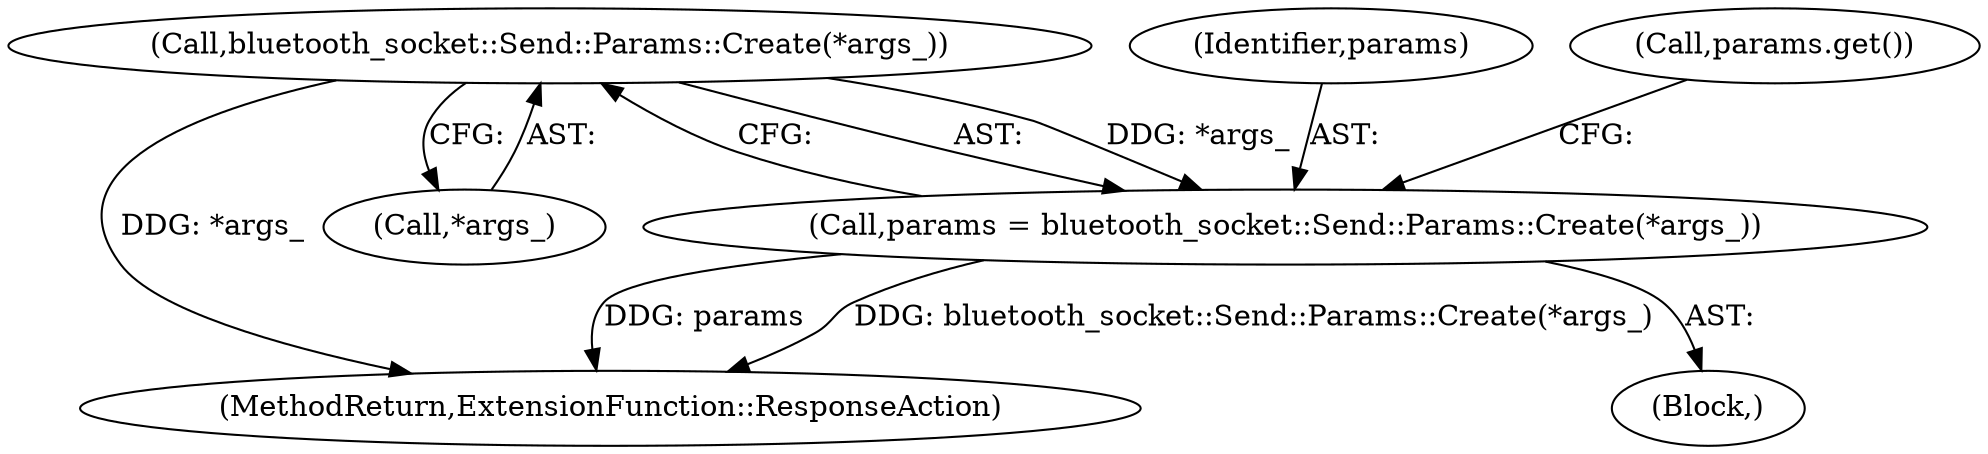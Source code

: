 digraph "1_Chrome_c5c6320f80159dc41dffc3cfbf0298925c7dcf1b@API" {
"1000107" [label="(Call,bluetooth_socket::Send::Params::Create(*args_))"];
"1000105" [label="(Call,params = bluetooth_socket::Send::Params::Create(*args_))"];
"1000149" [label="(MethodReturn,ExtensionFunction::ResponseAction)"];
"1000107" [label="(Call,bluetooth_socket::Send::Params::Create(*args_))"];
"1000106" [label="(Identifier,params)"];
"1000111" [label="(Call,params.get())"];
"1000105" [label="(Call,params = bluetooth_socket::Send::Params::Create(*args_))"];
"1000101" [label="(Block,)"];
"1000108" [label="(Call,*args_)"];
"1000107" -> "1000105"  [label="AST: "];
"1000107" -> "1000108"  [label="CFG: "];
"1000108" -> "1000107"  [label="AST: "];
"1000105" -> "1000107"  [label="CFG: "];
"1000107" -> "1000149"  [label="DDG: *args_"];
"1000107" -> "1000105"  [label="DDG: *args_"];
"1000105" -> "1000101"  [label="AST: "];
"1000106" -> "1000105"  [label="AST: "];
"1000111" -> "1000105"  [label="CFG: "];
"1000105" -> "1000149"  [label="DDG: bluetooth_socket::Send::Params::Create(*args_)"];
"1000105" -> "1000149"  [label="DDG: params"];
}
